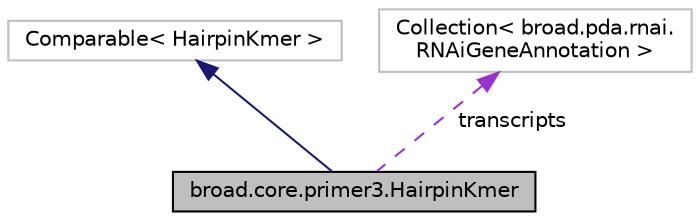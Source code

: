 digraph "broad.core.primer3.HairpinKmer"
{
  edge [fontname="Helvetica",fontsize="10",labelfontname="Helvetica",labelfontsize="10"];
  node [fontname="Helvetica",fontsize="10",shape=record];
  Node1 [label="broad.core.primer3.HairpinKmer",height=0.2,width=0.4,color="black", fillcolor="grey75", style="filled" fontcolor="black"];
  Node2 -> Node1 [dir="back",color="midnightblue",fontsize="10",style="solid",fontname="Helvetica"];
  Node2 [label="Comparable\< HairpinKmer \>",height=0.2,width=0.4,color="grey75", fillcolor="white", style="filled"];
  Node3 -> Node1 [dir="back",color="darkorchid3",fontsize="10",style="dashed",label=" transcripts" ,fontname="Helvetica"];
  Node3 [label="Collection\< broad.pda.rnai.\lRNAiGeneAnnotation \>",height=0.2,width=0.4,color="grey75", fillcolor="white", style="filled"];
}
